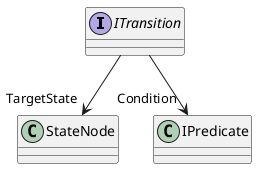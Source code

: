 @startuml
interface ITransition {
}
ITransition --> "TargetState" StateNode
ITransition --> "Condition" IPredicate
@enduml
